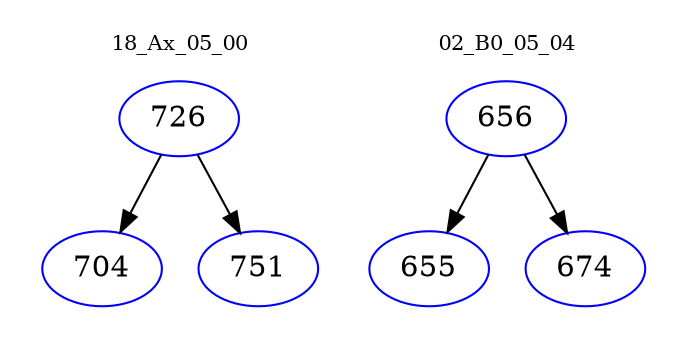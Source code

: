 digraph{
subgraph cluster_0 {
color = white
label = "18_Ax_05_00";
fontsize=10;
T0_726 [label="726", color="blue"]
T0_726 -> T0_704 [color="black"]
T0_704 [label="704", color="blue"]
T0_726 -> T0_751 [color="black"]
T0_751 [label="751", color="blue"]
}
subgraph cluster_1 {
color = white
label = "02_B0_05_04";
fontsize=10;
T1_656 [label="656", color="blue"]
T1_656 -> T1_655 [color="black"]
T1_655 [label="655", color="blue"]
T1_656 -> T1_674 [color="black"]
T1_674 [label="674", color="blue"]
}
}
